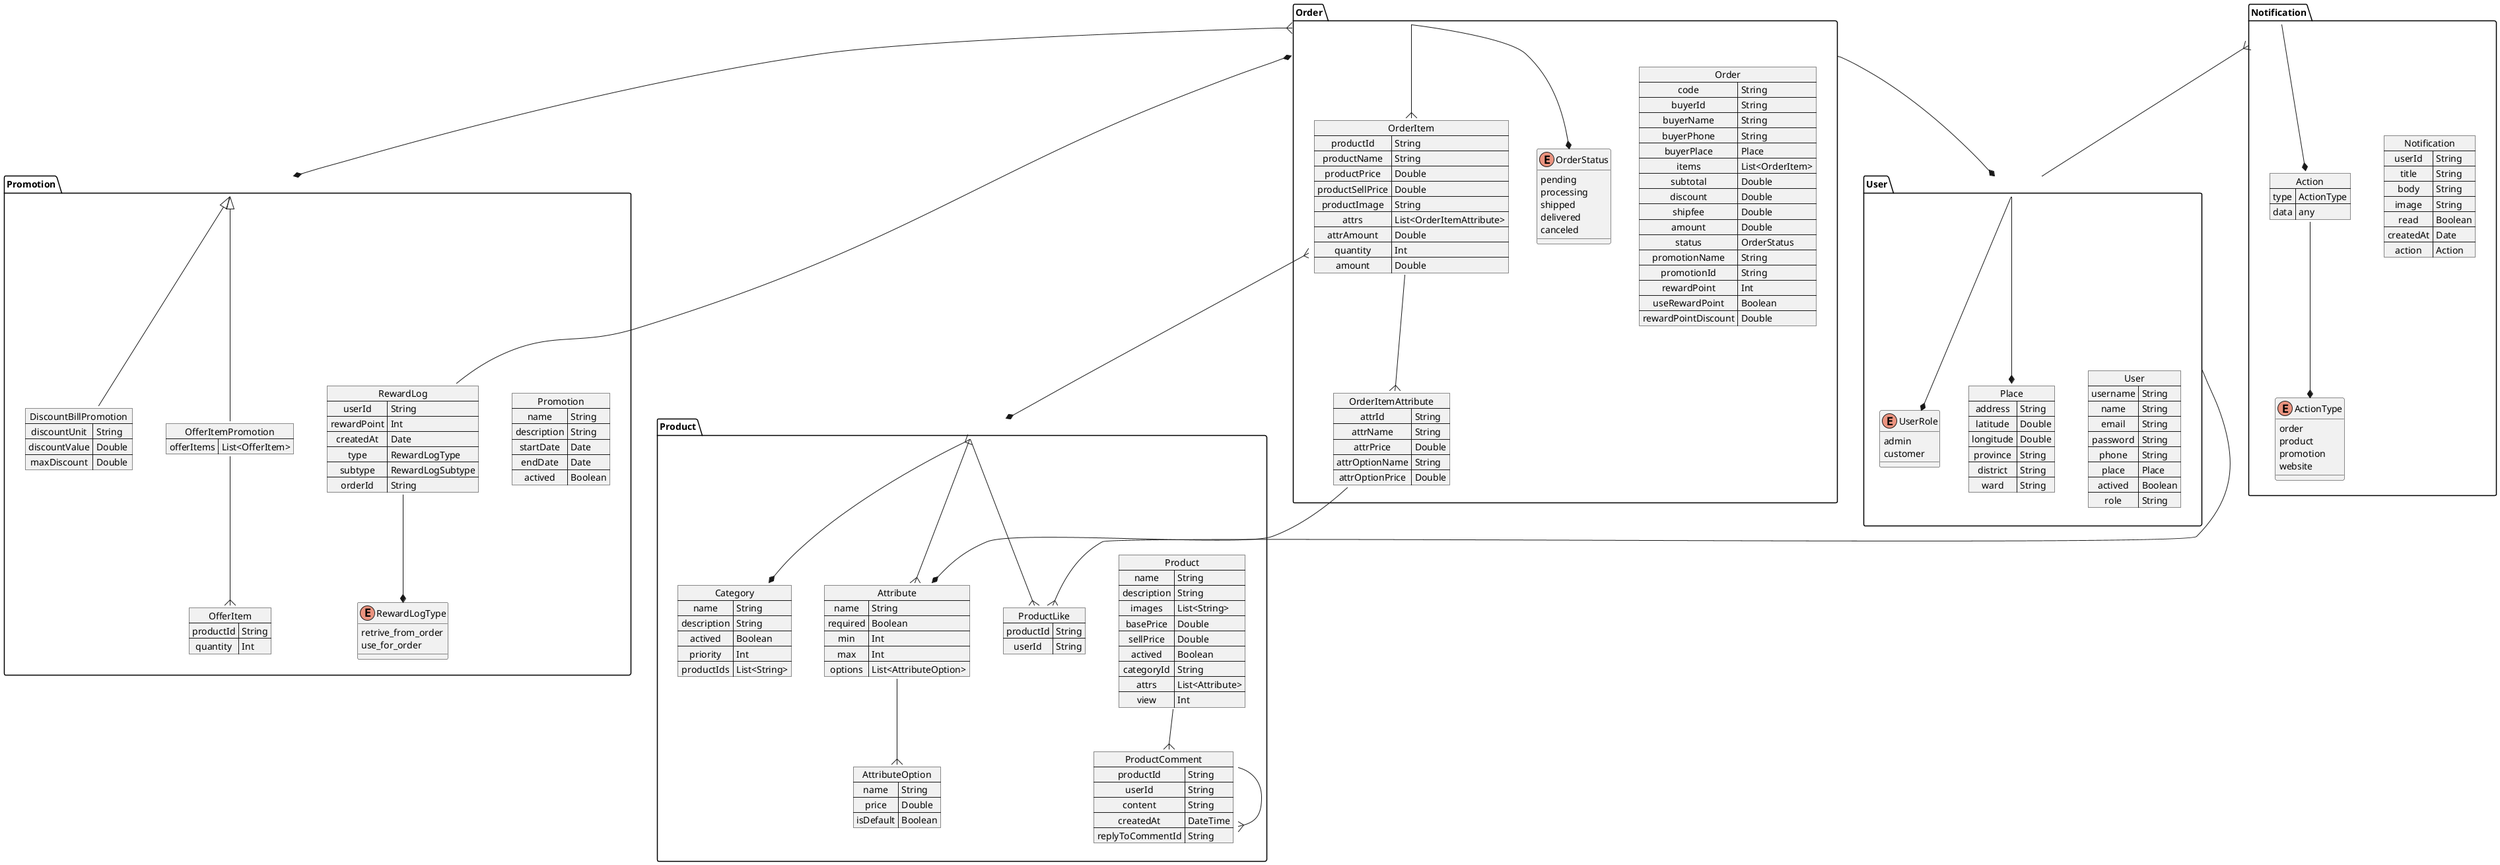 @startuml

package Product {
    map Product {
        name => String
        description => String
        images => List<String>
        basePrice => Double
        sellPrice => Double
        actived => Boolean
        categoryId => String
        attrs => List<Attribute>
        view => Int
    }
    map Category {
        name => String
        description => String
        actived => Boolean
        priority => Int
        productIds => List<String>
    }
    map Attribute {
        name => String
        required => Boolean
        min => Int
        max => Int
        options => List<AttributeOption>
    }

    map AttributeOption {
        name => String
        price => Double
        isDefault => Boolean
    }

    map ProductLike {
        productId => String
        userId => String
    }

    map ProductComment {
        productId => String
        userId => String
        content => String
        createdAt => DateTime
        replyToCommentId => String
    }

    Product --{ ProductComment
    ProductComment --{ ProductComment
}

package User {
    map User {
        username => String
        name => String
        email => String
        password => String
        phone => String
        place => Place
        actived => Boolean
        role => String
    }

    map Place {
        address => String
        latitude => Double
        longitude => Double
        province => String
        district => String
        ward => String
    }

    enum UserRole {
        admin
        customer
    }
}

package Promotion {
    map Promotion {
        name => String
        description => String
        startDate => Date
        endDate => Date
        actived => Boolean
    }

    map DiscountBillPromotion {
        discountUnit => String
        discountValue => Double
        maxDiscount => Double
    }

    map OfferItemPromotion {
        offerItems => List<OfferItem>
    }

    map OfferItem {
        productId => String
        quantity => Int
    }

    map RewardLog {
        userId => String
        rewardPoint => Int
        createdAt => Date
        type => RewardLogType
        subtype => RewardLogSubtype
        orderId => String
    }

    enum RewardLogType {
        retrive_from_order
        use_for_order
    }
}

package Order {
    map Order {
        code => String
        buyerId => String
        buyerName => String
        buyerPhone => String
        buyerPlace => Place
        items => List<OrderItem>
        subtotal => Double
        discount => Double
        shipfee => Double
        amount => Double
        status => OrderStatus
        promotionName => String
        promotionId => String
        rewardPoint => Int
        useRewardPoint => Boolean
        rewardPointDiscount => Double
    }

    enum OrderStatus {
        pending
        processing
        shipped
        delivered
        canceled
    }

    map OrderItem {
        productId => String
        productName => String
        productPrice => Double
        productSellPrice => Double
        productImage => String
        attrs => List<OrderItemAttribute>
        attrAmount => Double
        quantity => Int
        amount => Double
    }

    map OrderItemAttribute {
        attrId => String
        attrName => String
        attrPrice => Double
        attrOptionName => String
        attrOptionPrice => Double
    }
}

package Notification {
    map Notification {
        userId => String
        title => String
        body => String
        image => String
        read => Boolean
        createdAt => Date
        action => Action
    }
    map Action {
        type => ActionType
        data => any
    }
    enum ActionType {
        order
        product
        promotion
        website
    }
}


Product }--* Category
Product --{ Attribute
Product --{ ProductLike
Attribute --{ AttributeOption
User --* Place
User --* UserRole
User --{ ProductLike
Order --* User
Order --{ OrderItem
OrderItem --{ OrderItemAttribute
OrderItem }--* Product
OrderItemAttribute --* Attribute
Order }--* Promotion
Order --* OrderStatus
RewardLog --* RewardLogType
Order *-- RewardLog
Promotion <|-- DiscountBillPromotion
Promotion <|-- OfferItemPromotion
OfferItemPromotion --{ OfferItem
Notification --* Action
Notification }-- User
Action --* ActionType


@enduml
